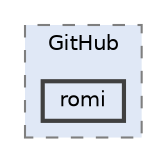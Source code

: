 digraph "C:/Users/juicy/Documents/GitHub/romi"
{
 // LATEX_PDF_SIZE
  bgcolor="transparent";
  edge [fontname=Helvetica,fontsize=10,labelfontname=Helvetica,labelfontsize=10];
  node [fontname=Helvetica,fontsize=10,shape=box,height=0.2,width=0.4];
  compound=true
  subgraph clusterdir_7e17ac9cf8fba2cb04bc248c85b0ceb7 {
    graph [ bgcolor="#e0e8f6", pencolor="grey50", label="GitHub", fontname=Helvetica,fontsize=10 style="filled,dashed", URL="dir_7e17ac9cf8fba2cb04bc248c85b0ceb7.html",tooltip=""]
  dir_5eb94056fa89ab1ad26881310ccb6200 [label="romi", fillcolor="#e0e8f6", color="grey25", style="filled,bold", URL="dir_5eb94056fa89ab1ad26881310ccb6200.html",tooltip=""];
  }
}
